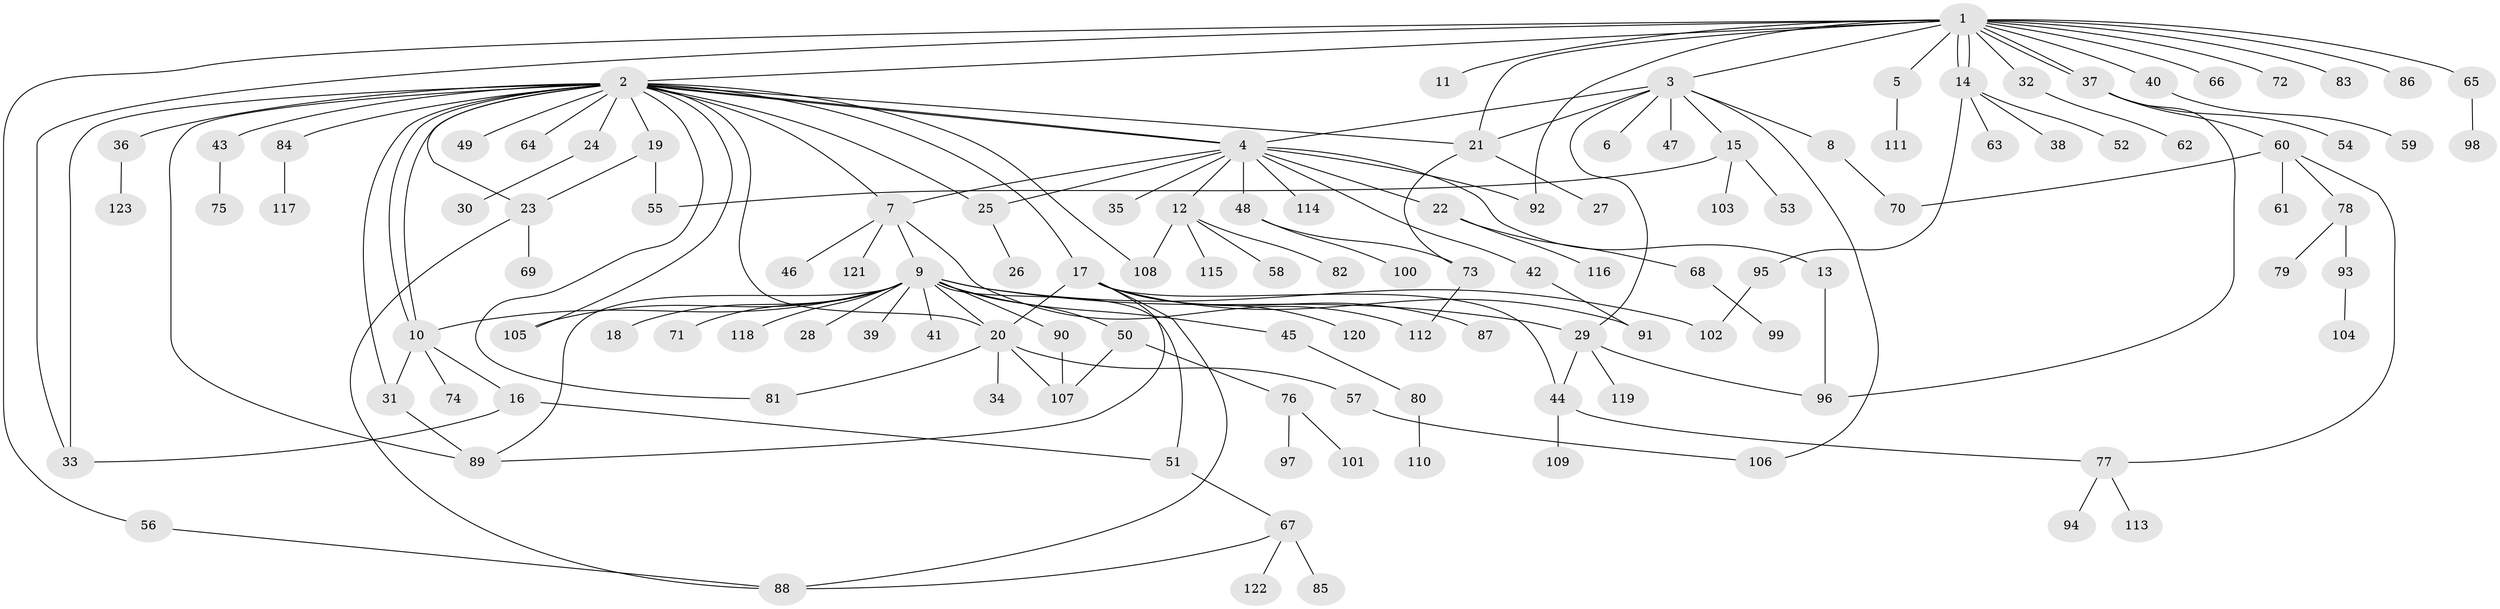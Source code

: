 // coarse degree distribution, {19: 0.0136986301369863, 22: 0.0136986301369863, 9: 0.0273972602739726, 16: 0.0136986301369863, 2: 0.2191780821917808, 1: 0.4931506849315068, 13: 0.0136986301369863, 6: 0.0273972602739726, 3: 0.1232876712328767, 5: 0.0136986301369863, 7: 0.0273972602739726, 4: 0.0136986301369863}
// Generated by graph-tools (version 1.1) at 2025/18/03/04/25 18:18:12]
// undirected, 123 vertices, 163 edges
graph export_dot {
graph [start="1"]
  node [color=gray90,style=filled];
  1;
  2;
  3;
  4;
  5;
  6;
  7;
  8;
  9;
  10;
  11;
  12;
  13;
  14;
  15;
  16;
  17;
  18;
  19;
  20;
  21;
  22;
  23;
  24;
  25;
  26;
  27;
  28;
  29;
  30;
  31;
  32;
  33;
  34;
  35;
  36;
  37;
  38;
  39;
  40;
  41;
  42;
  43;
  44;
  45;
  46;
  47;
  48;
  49;
  50;
  51;
  52;
  53;
  54;
  55;
  56;
  57;
  58;
  59;
  60;
  61;
  62;
  63;
  64;
  65;
  66;
  67;
  68;
  69;
  70;
  71;
  72;
  73;
  74;
  75;
  76;
  77;
  78;
  79;
  80;
  81;
  82;
  83;
  84;
  85;
  86;
  87;
  88;
  89;
  90;
  91;
  92;
  93;
  94;
  95;
  96;
  97;
  98;
  99;
  100;
  101;
  102;
  103;
  104;
  105;
  106;
  107;
  108;
  109;
  110;
  111;
  112;
  113;
  114;
  115;
  116;
  117;
  118;
  119;
  120;
  121;
  122;
  123;
  1 -- 2;
  1 -- 3;
  1 -- 5;
  1 -- 11;
  1 -- 14;
  1 -- 14;
  1 -- 21;
  1 -- 32;
  1 -- 33;
  1 -- 37;
  1 -- 37;
  1 -- 40;
  1 -- 56;
  1 -- 65;
  1 -- 66;
  1 -- 72;
  1 -- 83;
  1 -- 86;
  1 -- 92;
  2 -- 4;
  2 -- 4;
  2 -- 7;
  2 -- 10;
  2 -- 10;
  2 -- 17;
  2 -- 19;
  2 -- 20;
  2 -- 21;
  2 -- 23;
  2 -- 24;
  2 -- 25;
  2 -- 31;
  2 -- 33;
  2 -- 36;
  2 -- 43;
  2 -- 49;
  2 -- 64;
  2 -- 81;
  2 -- 84;
  2 -- 89;
  2 -- 105;
  2 -- 108;
  3 -- 4;
  3 -- 6;
  3 -- 8;
  3 -- 15;
  3 -- 21;
  3 -- 29;
  3 -- 47;
  3 -- 106;
  4 -- 7;
  4 -- 12;
  4 -- 13;
  4 -- 22;
  4 -- 25;
  4 -- 35;
  4 -- 42;
  4 -- 48;
  4 -- 92;
  4 -- 114;
  5 -- 111;
  7 -- 9;
  7 -- 46;
  7 -- 112;
  7 -- 121;
  8 -- 70;
  9 -- 10;
  9 -- 18;
  9 -- 20;
  9 -- 28;
  9 -- 29;
  9 -- 39;
  9 -- 41;
  9 -- 45;
  9 -- 50;
  9 -- 51;
  9 -- 71;
  9 -- 89;
  9 -- 90;
  9 -- 102;
  9 -- 105;
  9 -- 118;
  10 -- 16;
  10 -- 31;
  10 -- 74;
  12 -- 58;
  12 -- 82;
  12 -- 108;
  12 -- 115;
  13 -- 96;
  14 -- 38;
  14 -- 52;
  14 -- 63;
  14 -- 95;
  15 -- 53;
  15 -- 55;
  15 -- 103;
  16 -- 33;
  16 -- 51;
  17 -- 20;
  17 -- 44;
  17 -- 87;
  17 -- 88;
  17 -- 89;
  17 -- 91;
  17 -- 120;
  19 -- 23;
  19 -- 55;
  20 -- 34;
  20 -- 57;
  20 -- 81;
  20 -- 107;
  21 -- 27;
  21 -- 73;
  22 -- 68;
  22 -- 116;
  23 -- 69;
  23 -- 88;
  24 -- 30;
  25 -- 26;
  29 -- 44;
  29 -- 96;
  29 -- 119;
  31 -- 89;
  32 -- 62;
  36 -- 123;
  37 -- 54;
  37 -- 60;
  37 -- 96;
  40 -- 59;
  42 -- 91;
  43 -- 75;
  44 -- 77;
  44 -- 109;
  45 -- 80;
  48 -- 73;
  48 -- 100;
  50 -- 76;
  50 -- 107;
  51 -- 67;
  56 -- 88;
  57 -- 106;
  60 -- 61;
  60 -- 70;
  60 -- 77;
  60 -- 78;
  65 -- 98;
  67 -- 85;
  67 -- 88;
  67 -- 122;
  68 -- 99;
  73 -- 112;
  76 -- 97;
  76 -- 101;
  77 -- 94;
  77 -- 113;
  78 -- 79;
  78 -- 93;
  80 -- 110;
  84 -- 117;
  90 -- 107;
  93 -- 104;
  95 -- 102;
}
